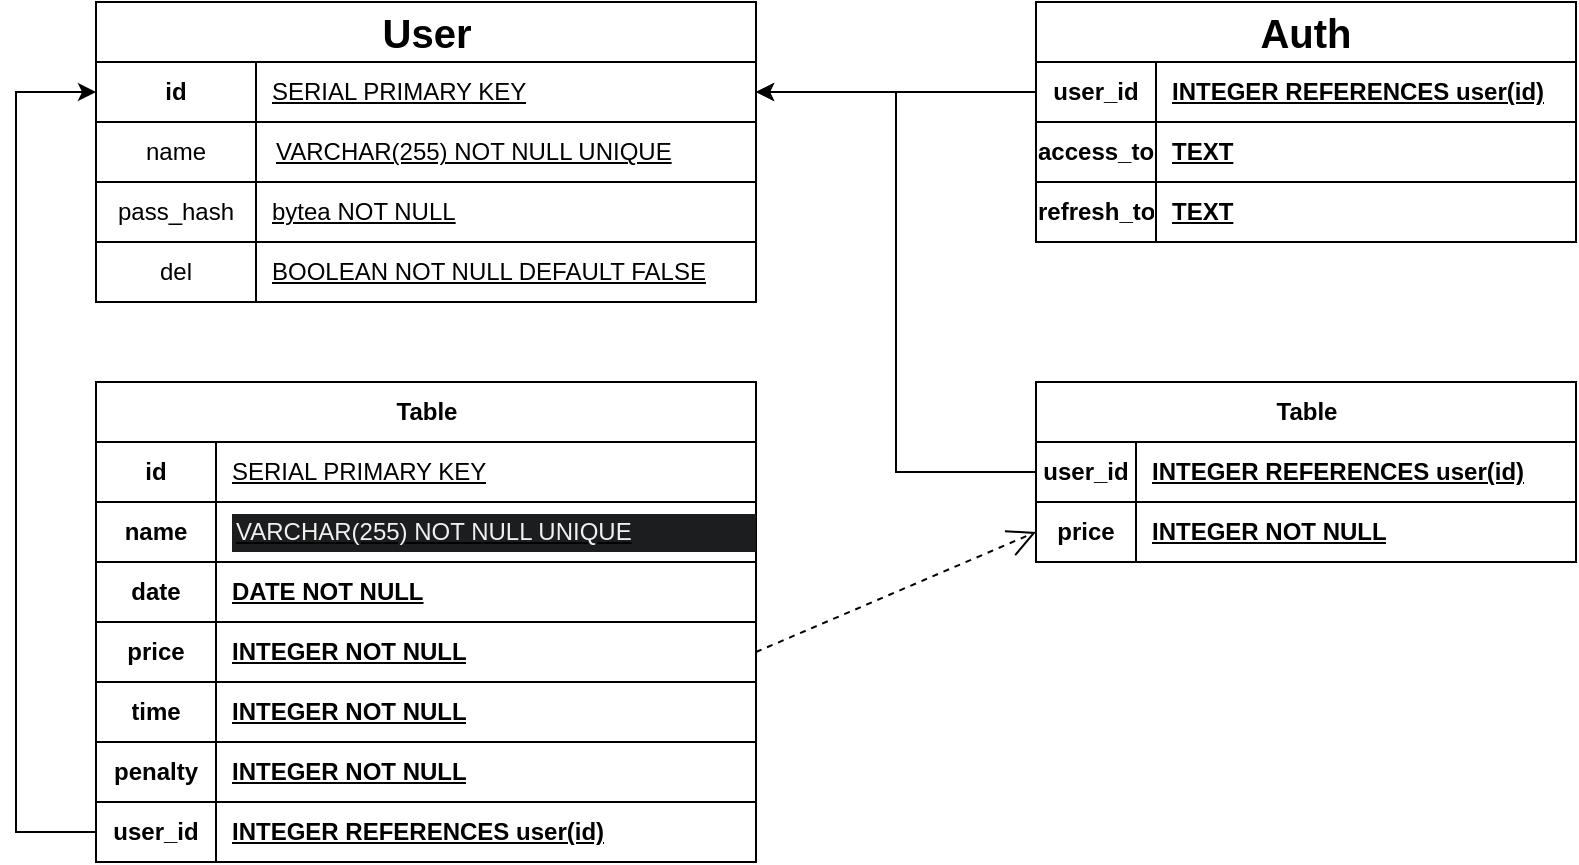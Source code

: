 <mxfile version="24.0.4" type="device">
  <diagram name="Page-1" id="-S48uvGDNK069cQVa7kJ">
    <mxGraphModel dx="1434" dy="838" grid="1" gridSize="10" guides="1" tooltips="1" connect="1" arrows="1" fold="1" page="1" pageScale="1" pageWidth="850" pageHeight="1100" math="0" shadow="0">
      <root>
        <mxCell id="0" />
        <mxCell id="1" parent="0" />
        <mxCell id="Ee7Y3M4xubzBsLbzwCd5-16" value="&lt;font style=&quot;font-size: 20px;&quot;&gt;User&lt;/font&gt;" style="shape=table;startSize=30;container=1;collapsible=1;childLayout=tableLayout;fixedRows=1;rowLines=0;fontStyle=1;align=center;resizeLast=1;html=1;" parent="1" vertex="1">
          <mxGeometry x="70" y="40" width="330" height="150" as="geometry" />
        </mxCell>
        <mxCell id="Ee7Y3M4xubzBsLbzwCd5-17" value="" style="shape=tableRow;horizontal=0;startSize=0;swimlaneHead=0;swimlaneBody=0;fillColor=none;collapsible=0;dropTarget=0;points=[[0,0.5],[1,0.5]];portConstraint=eastwest;top=0;left=0;right=0;bottom=1;" parent="Ee7Y3M4xubzBsLbzwCd5-16" vertex="1">
          <mxGeometry y="30" width="330" height="30" as="geometry" />
        </mxCell>
        <mxCell id="Ee7Y3M4xubzBsLbzwCd5-18" value="id" style="shape=partialRectangle;connectable=0;fillColor=none;top=0;left=0;bottom=0;right=0;fontStyle=1;overflow=hidden;whiteSpace=wrap;html=1;" parent="Ee7Y3M4xubzBsLbzwCd5-17" vertex="1">
          <mxGeometry width="80" height="30" as="geometry">
            <mxRectangle width="80" height="30" as="alternateBounds" />
          </mxGeometry>
        </mxCell>
        <mxCell id="Ee7Y3M4xubzBsLbzwCd5-19" value="&lt;span style=&quot;font-weight: normal;&quot;&gt;SERIAL PRIMARY KEY&lt;/span&gt;" style="shape=partialRectangle;connectable=0;fillColor=none;top=0;left=0;bottom=0;right=0;align=left;spacingLeft=6;fontStyle=5;overflow=hidden;whiteSpace=wrap;html=1;" parent="Ee7Y3M4xubzBsLbzwCd5-17" vertex="1">
          <mxGeometry x="80" width="250" height="30" as="geometry">
            <mxRectangle width="250" height="30" as="alternateBounds" />
          </mxGeometry>
        </mxCell>
        <mxCell id="Ee7Y3M4xubzBsLbzwCd5-32" value="" style="shape=tableRow;horizontal=0;startSize=0;swimlaneHead=0;swimlaneBody=0;fillColor=none;collapsible=0;dropTarget=0;points=[[0,0.5],[1,0.5]];portConstraint=eastwest;top=0;left=0;right=0;bottom=1;" parent="Ee7Y3M4xubzBsLbzwCd5-16" vertex="1">
          <mxGeometry y="60" width="330" height="30" as="geometry" />
        </mxCell>
        <mxCell id="Ee7Y3M4xubzBsLbzwCd5-33" value="&lt;span style=&quot;font-weight: 400;&quot;&gt;name&lt;/span&gt;" style="shape=partialRectangle;connectable=0;fillColor=none;top=0;left=0;bottom=0;right=0;fontStyle=1;overflow=hidden;whiteSpace=wrap;html=1;" parent="Ee7Y3M4xubzBsLbzwCd5-32" vertex="1">
          <mxGeometry width="80" height="30" as="geometry">
            <mxRectangle width="80" height="30" as="alternateBounds" />
          </mxGeometry>
        </mxCell>
        <mxCell id="Ee7Y3M4xubzBsLbzwCd5-34" value="&lt;table style=&quot;font-size: 1em; width: 360px;&quot; cellpadding=&quot;2&quot; cellspacing=&quot;0&quot;&gt;&lt;tbody&gt;&lt;tr style=&quot;font-weight: 400;&quot;&gt;&lt;td&gt;VARCHAR(255) NOT NULL UNIQUE&lt;/td&gt;&lt;/tr&gt;&lt;/tbody&gt;&lt;/table&gt;" style="shape=partialRectangle;connectable=0;fillColor=none;top=0;left=0;bottom=0;right=0;align=left;spacingLeft=6;fontStyle=5;overflow=hidden;whiteSpace=wrap;html=1;" parent="Ee7Y3M4xubzBsLbzwCd5-32" vertex="1">
          <mxGeometry x="80" width="250" height="30" as="geometry">
            <mxRectangle width="250" height="30" as="alternateBounds" />
          </mxGeometry>
        </mxCell>
        <mxCell id="Ee7Y3M4xubzBsLbzwCd5-35" value="" style="shape=tableRow;horizontal=0;startSize=0;swimlaneHead=0;swimlaneBody=0;fillColor=none;collapsible=0;dropTarget=0;points=[[0,0.5],[1,0.5]];portConstraint=eastwest;top=0;left=0;right=0;bottom=1;" parent="Ee7Y3M4xubzBsLbzwCd5-16" vertex="1">
          <mxGeometry y="90" width="330" height="30" as="geometry" />
        </mxCell>
        <mxCell id="Ee7Y3M4xubzBsLbzwCd5-36" value="&lt;span style=&quot;font-weight: 400;&quot;&gt;pass_hash&lt;/span&gt;" style="shape=partialRectangle;connectable=0;fillColor=none;top=0;left=0;bottom=0;right=0;fontStyle=1;overflow=hidden;whiteSpace=wrap;html=1;" parent="Ee7Y3M4xubzBsLbzwCd5-35" vertex="1">
          <mxGeometry width="80" height="30" as="geometry">
            <mxRectangle width="80" height="30" as="alternateBounds" />
          </mxGeometry>
        </mxCell>
        <mxCell id="Ee7Y3M4xubzBsLbzwCd5-37" value="&lt;span style=&quot;font-weight: 400;&quot;&gt;bytea NOT NULL&lt;/span&gt;" style="shape=partialRectangle;connectable=0;fillColor=none;top=0;left=0;bottom=0;right=0;align=left;spacingLeft=6;fontStyle=5;overflow=hidden;whiteSpace=wrap;html=1;" parent="Ee7Y3M4xubzBsLbzwCd5-35" vertex="1">
          <mxGeometry x="80" width="250" height="30" as="geometry">
            <mxRectangle width="250" height="30" as="alternateBounds" />
          </mxGeometry>
        </mxCell>
        <mxCell id="Ee7Y3M4xubzBsLbzwCd5-40" value="" style="shape=tableRow;horizontal=0;startSize=0;swimlaneHead=0;swimlaneBody=0;fillColor=none;collapsible=0;dropTarget=0;points=[[0,0.5],[1,0.5]];portConstraint=eastwest;top=0;left=0;right=0;bottom=1;" parent="Ee7Y3M4xubzBsLbzwCd5-16" vertex="1">
          <mxGeometry y="120" width="330" height="30" as="geometry" />
        </mxCell>
        <mxCell id="Ee7Y3M4xubzBsLbzwCd5-41" value="&lt;span style=&quot;font-weight: 400;&quot;&gt;del&lt;/span&gt;" style="shape=partialRectangle;connectable=0;fillColor=none;top=0;left=0;bottom=0;right=0;fontStyle=1;overflow=hidden;whiteSpace=wrap;html=1;" parent="Ee7Y3M4xubzBsLbzwCd5-40" vertex="1">
          <mxGeometry width="80" height="30" as="geometry">
            <mxRectangle width="80" height="30" as="alternateBounds" />
          </mxGeometry>
        </mxCell>
        <mxCell id="Ee7Y3M4xubzBsLbzwCd5-42" value="&lt;span style=&quot;font-weight: 400;&quot;&gt;BOOLEAN NOT NULL DEFAULT FALSE&lt;/span&gt;" style="shape=partialRectangle;connectable=0;fillColor=none;top=0;left=0;bottom=0;right=0;align=left;spacingLeft=6;fontStyle=5;overflow=hidden;whiteSpace=wrap;html=1;" parent="Ee7Y3M4xubzBsLbzwCd5-40" vertex="1">
          <mxGeometry x="80" width="250" height="30" as="geometry">
            <mxRectangle width="250" height="30" as="alternateBounds" />
          </mxGeometry>
        </mxCell>
        <mxCell id="Ee7Y3M4xubzBsLbzwCd5-3" value="&lt;font style=&quot;font-size: 20px;&quot;&gt;Auth&lt;/font&gt;" style="shape=table;startSize=30;container=1;collapsible=1;childLayout=tableLayout;fixedRows=1;rowLines=0;fontStyle=1;align=center;resizeLast=1;html=1;whiteSpace=wrap;" parent="1" vertex="1">
          <mxGeometry x="540" y="40" width="270" height="120" as="geometry">
            <mxRectangle x="400" y="250" width="90" height="40" as="alternateBounds" />
          </mxGeometry>
        </mxCell>
        <mxCell id="Ee7Y3M4xubzBsLbzwCd5-29" value="" style="shape=tableRow;horizontal=0;startSize=0;swimlaneHead=0;swimlaneBody=0;fillColor=none;collapsible=0;dropTarget=0;points=[[0,0.5],[1,0.5]];portConstraint=eastwest;top=0;left=0;right=0;bottom=1;" parent="Ee7Y3M4xubzBsLbzwCd5-3" vertex="1">
          <mxGeometry y="30" width="270" height="30" as="geometry" />
        </mxCell>
        <mxCell id="Ee7Y3M4xubzBsLbzwCd5-30" value="user_id" style="shape=partialRectangle;connectable=0;fillColor=none;top=0;left=0;bottom=0;right=0;fontStyle=1;overflow=hidden;whiteSpace=wrap;html=1;" parent="Ee7Y3M4xubzBsLbzwCd5-29" vertex="1">
          <mxGeometry width="60" height="30" as="geometry">
            <mxRectangle width="60" height="30" as="alternateBounds" />
          </mxGeometry>
        </mxCell>
        <mxCell id="Ee7Y3M4xubzBsLbzwCd5-31" value="INTEGER REFERENCES user(id)" style="shape=partialRectangle;connectable=0;fillColor=none;top=0;left=0;bottom=0;right=0;align=left;spacingLeft=6;fontStyle=5;overflow=hidden;whiteSpace=wrap;html=1;" parent="Ee7Y3M4xubzBsLbzwCd5-29" vertex="1">
          <mxGeometry x="60" width="210" height="30" as="geometry">
            <mxRectangle width="210" height="30" as="alternateBounds" />
          </mxGeometry>
        </mxCell>
        <mxCell id="Ee7Y3M4xubzBsLbzwCd5-53" value="" style="shape=tableRow;horizontal=0;startSize=0;swimlaneHead=0;swimlaneBody=0;fillColor=none;collapsible=0;dropTarget=0;points=[[0,0.5],[1,0.5]];portConstraint=eastwest;top=0;left=0;right=0;bottom=1;" parent="Ee7Y3M4xubzBsLbzwCd5-3" vertex="1">
          <mxGeometry y="60" width="270" height="30" as="geometry" />
        </mxCell>
        <mxCell id="Ee7Y3M4xubzBsLbzwCd5-54" value="access_token" style="shape=partialRectangle;connectable=0;fillColor=none;top=0;left=0;bottom=0;right=0;fontStyle=1;overflow=hidden;whiteSpace=wrap;html=1;" parent="Ee7Y3M4xubzBsLbzwCd5-53" vertex="1">
          <mxGeometry width="60" height="30" as="geometry">
            <mxRectangle width="60" height="30" as="alternateBounds" />
          </mxGeometry>
        </mxCell>
        <mxCell id="Ee7Y3M4xubzBsLbzwCd5-55" value="TEXT" style="shape=partialRectangle;connectable=0;fillColor=none;top=0;left=0;bottom=0;right=0;align=left;spacingLeft=6;fontStyle=5;overflow=hidden;whiteSpace=wrap;html=1;" parent="Ee7Y3M4xubzBsLbzwCd5-53" vertex="1">
          <mxGeometry x="60" width="210" height="30" as="geometry">
            <mxRectangle width="210" height="30" as="alternateBounds" />
          </mxGeometry>
        </mxCell>
        <mxCell id="Ee7Y3M4xubzBsLbzwCd5-50" value="" style="shape=tableRow;horizontal=0;startSize=0;swimlaneHead=0;swimlaneBody=0;fillColor=none;collapsible=0;dropTarget=0;points=[[0,0.5],[1,0.5]];portConstraint=eastwest;top=0;left=0;right=0;bottom=1;" parent="Ee7Y3M4xubzBsLbzwCd5-3" vertex="1">
          <mxGeometry y="90" width="270" height="30" as="geometry" />
        </mxCell>
        <mxCell id="Ee7Y3M4xubzBsLbzwCd5-51" value="refresh_token" style="shape=partialRectangle;connectable=0;fillColor=none;top=0;left=0;bottom=0;right=0;fontStyle=1;overflow=hidden;whiteSpace=wrap;html=1;" parent="Ee7Y3M4xubzBsLbzwCd5-50" vertex="1">
          <mxGeometry width="60" height="30" as="geometry">
            <mxRectangle width="60" height="30" as="alternateBounds" />
          </mxGeometry>
        </mxCell>
        <mxCell id="Ee7Y3M4xubzBsLbzwCd5-52" value="TEXT" style="shape=partialRectangle;connectable=0;fillColor=none;top=0;left=0;bottom=0;right=0;align=left;spacingLeft=6;fontStyle=5;overflow=hidden;whiteSpace=wrap;html=1;" parent="Ee7Y3M4xubzBsLbzwCd5-50" vertex="1">
          <mxGeometry x="60" width="210" height="30" as="geometry">
            <mxRectangle width="210" height="30" as="alternateBounds" />
          </mxGeometry>
        </mxCell>
        <mxCell id="Ee7Y3M4xubzBsLbzwCd5-56" value="Table" style="shape=table;startSize=30;container=1;collapsible=1;childLayout=tableLayout;fixedRows=1;rowLines=0;fontStyle=1;align=center;resizeLast=1;html=1;" parent="1" vertex="1">
          <mxGeometry x="70" y="230" width="330" height="240" as="geometry" />
        </mxCell>
        <mxCell id="Ee7Y3M4xubzBsLbzwCd5-57" value="" style="shape=tableRow;horizontal=0;startSize=0;swimlaneHead=0;swimlaneBody=0;fillColor=none;collapsible=0;dropTarget=0;points=[[0,0.5],[1,0.5]];portConstraint=eastwest;top=0;left=0;right=0;bottom=1;" parent="Ee7Y3M4xubzBsLbzwCd5-56" vertex="1">
          <mxGeometry y="30" width="330" height="30" as="geometry" />
        </mxCell>
        <mxCell id="Ee7Y3M4xubzBsLbzwCd5-58" value="id" style="shape=partialRectangle;connectable=0;fillColor=none;top=0;left=0;bottom=0;right=0;fontStyle=1;overflow=hidden;whiteSpace=wrap;html=1;" parent="Ee7Y3M4xubzBsLbzwCd5-57" vertex="1">
          <mxGeometry width="60" height="30" as="geometry">
            <mxRectangle width="60" height="30" as="alternateBounds" />
          </mxGeometry>
        </mxCell>
        <mxCell id="Ee7Y3M4xubzBsLbzwCd5-59" value="&lt;span style=&quot;font-weight: 400;&quot;&gt;SERIAL PRIMARY KEY&lt;/span&gt;" style="shape=partialRectangle;connectable=0;fillColor=none;top=0;left=0;bottom=0;right=0;align=left;spacingLeft=6;fontStyle=5;overflow=hidden;whiteSpace=wrap;html=1;" parent="Ee7Y3M4xubzBsLbzwCd5-57" vertex="1">
          <mxGeometry x="60" width="270" height="30" as="geometry">
            <mxRectangle width="270" height="30" as="alternateBounds" />
          </mxGeometry>
        </mxCell>
        <mxCell id="Ee7Y3M4xubzBsLbzwCd5-69" value="" style="shape=tableRow;horizontal=0;startSize=0;swimlaneHead=0;swimlaneBody=0;fillColor=none;collapsible=0;dropTarget=0;points=[[0,0.5],[1,0.5]];portConstraint=eastwest;top=0;left=0;right=0;bottom=1;" parent="Ee7Y3M4xubzBsLbzwCd5-56" vertex="1">
          <mxGeometry y="60" width="330" height="30" as="geometry" />
        </mxCell>
        <mxCell id="Ee7Y3M4xubzBsLbzwCd5-70" value="name" style="shape=partialRectangle;connectable=0;fillColor=none;top=0;left=0;bottom=0;right=0;fontStyle=1;overflow=hidden;whiteSpace=wrap;html=1;" parent="Ee7Y3M4xubzBsLbzwCd5-69" vertex="1">
          <mxGeometry width="60" height="30" as="geometry">
            <mxRectangle width="60" height="30" as="alternateBounds" />
          </mxGeometry>
        </mxCell>
        <mxCell id="Ee7Y3M4xubzBsLbzwCd5-71" value="&lt;table style=&quot;border-color: rgb(0, 0, 0); color: rgb(240, 240, 240); font-family: Helvetica; font-size: 1em; font-style: normal; font-variant-ligatures: normal; font-variant-caps: normal; font-weight: 700; letter-spacing: normal; orphans: 2; text-align: left; text-transform: none; widows: 2; word-spacing: 0px; -webkit-text-stroke-width: 0px; white-space: normal; background-color: rgb(27, 29, 30); text-decoration-thickness: initial; text-decoration-style: initial; text-decoration-color: initial; width: 360px;&quot; cellpadding=&quot;2&quot; cellspacing=&quot;0&quot;&gt;&lt;tbody style=&quot;border-color: rgb(0, 0, 0);&quot;&gt;&lt;tr style=&quot;border-color: rgb(0, 0, 0); font-weight: 400;&quot;&gt;&lt;td style=&quot;border-color: rgb(0, 0, 0);&quot;&gt;VARCHAR(255) NOT NULL UNIQUE&lt;/td&gt;&lt;/tr&gt;&lt;/tbody&gt;&lt;/table&gt;" style="shape=partialRectangle;connectable=0;fillColor=none;top=0;left=0;bottom=0;right=0;align=left;spacingLeft=6;fontStyle=5;overflow=hidden;whiteSpace=wrap;html=1;" parent="Ee7Y3M4xubzBsLbzwCd5-69" vertex="1">
          <mxGeometry x="60" width="270" height="30" as="geometry">
            <mxRectangle width="270" height="30" as="alternateBounds" />
          </mxGeometry>
        </mxCell>
        <mxCell id="Ee7Y3M4xubzBsLbzwCd5-72" value="" style="shape=tableRow;horizontal=0;startSize=0;swimlaneHead=0;swimlaneBody=0;fillColor=none;collapsible=0;dropTarget=0;points=[[0,0.5],[1,0.5]];portConstraint=eastwest;top=0;left=0;right=0;bottom=1;" parent="Ee7Y3M4xubzBsLbzwCd5-56" vertex="1">
          <mxGeometry y="90" width="330" height="30" as="geometry" />
        </mxCell>
        <mxCell id="Ee7Y3M4xubzBsLbzwCd5-73" value="date" style="shape=partialRectangle;connectable=0;fillColor=none;top=0;left=0;bottom=0;right=0;fontStyle=1;overflow=hidden;whiteSpace=wrap;html=1;" parent="Ee7Y3M4xubzBsLbzwCd5-72" vertex="1">
          <mxGeometry width="60" height="30" as="geometry">
            <mxRectangle width="60" height="30" as="alternateBounds" />
          </mxGeometry>
        </mxCell>
        <mxCell id="Ee7Y3M4xubzBsLbzwCd5-74" value="DATE NOT NULL" style="shape=partialRectangle;connectable=0;fillColor=none;top=0;left=0;bottom=0;right=0;align=left;spacingLeft=6;fontStyle=5;overflow=hidden;whiteSpace=wrap;html=1;" parent="Ee7Y3M4xubzBsLbzwCd5-72" vertex="1">
          <mxGeometry x="60" width="270" height="30" as="geometry">
            <mxRectangle width="270" height="30" as="alternateBounds" />
          </mxGeometry>
        </mxCell>
        <mxCell id="Ee7Y3M4xubzBsLbzwCd5-75" value="" style="shape=tableRow;horizontal=0;startSize=0;swimlaneHead=0;swimlaneBody=0;fillColor=none;collapsible=0;dropTarget=0;points=[[0,0.5],[1,0.5]];portConstraint=eastwest;top=0;left=0;right=0;bottom=1;" parent="Ee7Y3M4xubzBsLbzwCd5-56" vertex="1">
          <mxGeometry y="120" width="330" height="30" as="geometry" />
        </mxCell>
        <mxCell id="Ee7Y3M4xubzBsLbzwCd5-76" value="price" style="shape=partialRectangle;connectable=0;fillColor=none;top=0;left=0;bottom=0;right=0;fontStyle=1;overflow=hidden;whiteSpace=wrap;html=1;" parent="Ee7Y3M4xubzBsLbzwCd5-75" vertex="1">
          <mxGeometry width="60" height="30" as="geometry">
            <mxRectangle width="60" height="30" as="alternateBounds" />
          </mxGeometry>
        </mxCell>
        <mxCell id="Ee7Y3M4xubzBsLbzwCd5-77" value="INTEGER NOT NULL" style="shape=partialRectangle;connectable=0;fillColor=none;top=0;left=0;bottom=0;right=0;align=left;spacingLeft=6;fontStyle=5;overflow=hidden;whiteSpace=wrap;html=1;" parent="Ee7Y3M4xubzBsLbzwCd5-75" vertex="1">
          <mxGeometry x="60" width="270" height="30" as="geometry">
            <mxRectangle width="270" height="30" as="alternateBounds" />
          </mxGeometry>
        </mxCell>
        <mxCell id="Ee7Y3M4xubzBsLbzwCd5-78" value="" style="shape=tableRow;horizontal=0;startSize=0;swimlaneHead=0;swimlaneBody=0;fillColor=none;collapsible=0;dropTarget=0;points=[[0,0.5],[1,0.5]];portConstraint=eastwest;top=0;left=0;right=0;bottom=1;" parent="Ee7Y3M4xubzBsLbzwCd5-56" vertex="1">
          <mxGeometry y="150" width="330" height="30" as="geometry" />
        </mxCell>
        <mxCell id="Ee7Y3M4xubzBsLbzwCd5-79" value="time" style="shape=partialRectangle;connectable=0;fillColor=none;top=0;left=0;bottom=0;right=0;fontStyle=1;overflow=hidden;whiteSpace=wrap;html=1;" parent="Ee7Y3M4xubzBsLbzwCd5-78" vertex="1">
          <mxGeometry width="60" height="30" as="geometry">
            <mxRectangle width="60" height="30" as="alternateBounds" />
          </mxGeometry>
        </mxCell>
        <mxCell id="Ee7Y3M4xubzBsLbzwCd5-80" value="INTEGER NOT NULL" style="shape=partialRectangle;connectable=0;fillColor=none;top=0;left=0;bottom=0;right=0;align=left;spacingLeft=6;fontStyle=5;overflow=hidden;whiteSpace=wrap;html=1;" parent="Ee7Y3M4xubzBsLbzwCd5-78" vertex="1">
          <mxGeometry x="60" width="270" height="30" as="geometry">
            <mxRectangle width="270" height="30" as="alternateBounds" />
          </mxGeometry>
        </mxCell>
        <mxCell id="Ee7Y3M4xubzBsLbzwCd5-81" value="" style="shape=tableRow;horizontal=0;startSize=0;swimlaneHead=0;swimlaneBody=0;fillColor=none;collapsible=0;dropTarget=0;points=[[0,0.5],[1,0.5]];portConstraint=eastwest;top=0;left=0;right=0;bottom=1;" parent="Ee7Y3M4xubzBsLbzwCd5-56" vertex="1">
          <mxGeometry y="180" width="330" height="30" as="geometry" />
        </mxCell>
        <mxCell id="Ee7Y3M4xubzBsLbzwCd5-82" value="penalty" style="shape=partialRectangle;connectable=0;fillColor=none;top=0;left=0;bottom=0;right=0;fontStyle=1;overflow=hidden;whiteSpace=wrap;html=1;" parent="Ee7Y3M4xubzBsLbzwCd5-81" vertex="1">
          <mxGeometry width="60" height="30" as="geometry">
            <mxRectangle width="60" height="30" as="alternateBounds" />
          </mxGeometry>
        </mxCell>
        <mxCell id="Ee7Y3M4xubzBsLbzwCd5-83" value="INTEGER NOT NULL" style="shape=partialRectangle;connectable=0;fillColor=none;top=0;left=0;bottom=0;right=0;align=left;spacingLeft=6;fontStyle=5;overflow=hidden;whiteSpace=wrap;html=1;" parent="Ee7Y3M4xubzBsLbzwCd5-81" vertex="1">
          <mxGeometry x="60" width="270" height="30" as="geometry">
            <mxRectangle width="270" height="30" as="alternateBounds" />
          </mxGeometry>
        </mxCell>
        <mxCell id="Ee7Y3M4xubzBsLbzwCd5-84" value="" style="shape=tableRow;horizontal=0;startSize=0;swimlaneHead=0;swimlaneBody=0;fillColor=none;collapsible=0;dropTarget=0;points=[[0,0.5],[1,0.5]];portConstraint=eastwest;top=0;left=0;right=0;bottom=1;" parent="Ee7Y3M4xubzBsLbzwCd5-56" vertex="1">
          <mxGeometry y="210" width="330" height="30" as="geometry" />
        </mxCell>
        <mxCell id="Ee7Y3M4xubzBsLbzwCd5-85" value="user_id" style="shape=partialRectangle;connectable=0;fillColor=none;top=0;left=0;bottom=0;right=0;fontStyle=1;overflow=hidden;whiteSpace=wrap;html=1;" parent="Ee7Y3M4xubzBsLbzwCd5-84" vertex="1">
          <mxGeometry width="60" height="30" as="geometry">
            <mxRectangle width="60" height="30" as="alternateBounds" />
          </mxGeometry>
        </mxCell>
        <mxCell id="Ee7Y3M4xubzBsLbzwCd5-86" value="INTEGER REFERENCES user(id)" style="shape=partialRectangle;connectable=0;fillColor=none;top=0;left=0;bottom=0;right=0;align=left;spacingLeft=6;fontStyle=5;overflow=hidden;whiteSpace=wrap;html=1;" parent="Ee7Y3M4xubzBsLbzwCd5-84" vertex="1">
          <mxGeometry x="60" width="270" height="30" as="geometry">
            <mxRectangle width="270" height="30" as="alternateBounds" />
          </mxGeometry>
        </mxCell>
        <mxCell id="Ee7Y3M4xubzBsLbzwCd5-87" value="Table" style="shape=table;startSize=30;container=1;collapsible=1;childLayout=tableLayout;fixedRows=1;rowLines=0;fontStyle=1;align=center;resizeLast=1;html=1;" parent="1" vertex="1">
          <mxGeometry x="540" y="230" width="270" height="90" as="geometry" />
        </mxCell>
        <mxCell id="Ee7Y3M4xubzBsLbzwCd5-88" value="" style="shape=tableRow;horizontal=0;startSize=0;swimlaneHead=0;swimlaneBody=0;fillColor=none;collapsible=0;dropTarget=0;points=[[0,0.5],[1,0.5]];portConstraint=eastwest;top=0;left=0;right=0;bottom=1;" parent="Ee7Y3M4xubzBsLbzwCd5-87" vertex="1">
          <mxGeometry y="30" width="270" height="30" as="geometry" />
        </mxCell>
        <mxCell id="Ee7Y3M4xubzBsLbzwCd5-89" value="user_id" style="shape=partialRectangle;connectable=0;fillColor=none;top=0;left=0;bottom=0;right=0;fontStyle=1;overflow=hidden;whiteSpace=wrap;html=1;" parent="Ee7Y3M4xubzBsLbzwCd5-88" vertex="1">
          <mxGeometry width="50" height="30" as="geometry">
            <mxRectangle width="50" height="30" as="alternateBounds" />
          </mxGeometry>
        </mxCell>
        <mxCell id="Ee7Y3M4xubzBsLbzwCd5-90" value="INTEGER REFERENCES user(id)" style="shape=partialRectangle;connectable=0;fillColor=none;top=0;left=0;bottom=0;right=0;align=left;spacingLeft=6;fontStyle=5;overflow=hidden;whiteSpace=wrap;html=1;" parent="Ee7Y3M4xubzBsLbzwCd5-88" vertex="1">
          <mxGeometry x="50" width="220" height="30" as="geometry">
            <mxRectangle width="220" height="30" as="alternateBounds" />
          </mxGeometry>
        </mxCell>
        <mxCell id="Ee7Y3M4xubzBsLbzwCd5-100" value="" style="shape=tableRow;horizontal=0;startSize=0;swimlaneHead=0;swimlaneBody=0;fillColor=none;collapsible=0;dropTarget=0;points=[[0,0.5],[1,0.5]];portConstraint=eastwest;top=0;left=0;right=0;bottom=1;" parent="Ee7Y3M4xubzBsLbzwCd5-87" vertex="1">
          <mxGeometry y="60" width="270" height="30" as="geometry" />
        </mxCell>
        <mxCell id="Ee7Y3M4xubzBsLbzwCd5-101" value="price" style="shape=partialRectangle;connectable=0;fillColor=none;top=0;left=0;bottom=0;right=0;fontStyle=1;overflow=hidden;whiteSpace=wrap;html=1;" parent="Ee7Y3M4xubzBsLbzwCd5-100" vertex="1">
          <mxGeometry width="50" height="30" as="geometry">
            <mxRectangle width="50" height="30" as="alternateBounds" />
          </mxGeometry>
        </mxCell>
        <mxCell id="Ee7Y3M4xubzBsLbzwCd5-102" value="INTEGER NOT NULL" style="shape=partialRectangle;connectable=0;fillColor=none;top=0;left=0;bottom=0;right=0;align=left;spacingLeft=6;fontStyle=5;overflow=hidden;whiteSpace=wrap;html=1;" parent="Ee7Y3M4xubzBsLbzwCd5-100" vertex="1">
          <mxGeometry x="50" width="220" height="30" as="geometry">
            <mxRectangle width="220" height="30" as="alternateBounds" />
          </mxGeometry>
        </mxCell>
        <mxCell id="Ee7Y3M4xubzBsLbzwCd5-112" style="edgeStyle=orthogonalEdgeStyle;rounded=0;orthogonalLoop=1;jettySize=auto;html=1;entryX=1;entryY=0.5;entryDx=0;entryDy=0;" parent="1" source="Ee7Y3M4xubzBsLbzwCd5-88" target="Ee7Y3M4xubzBsLbzwCd5-17" edge="1">
          <mxGeometry relative="1" as="geometry" />
        </mxCell>
        <mxCell id="Ee7Y3M4xubzBsLbzwCd5-114" style="edgeStyle=orthogonalEdgeStyle;rounded=0;orthogonalLoop=1;jettySize=auto;html=1;entryX=1;entryY=0.5;entryDx=0;entryDy=0;" parent="1" source="Ee7Y3M4xubzBsLbzwCd5-29" target="Ee7Y3M4xubzBsLbzwCd5-17" edge="1">
          <mxGeometry relative="1" as="geometry" />
        </mxCell>
        <mxCell id="Ee7Y3M4xubzBsLbzwCd5-115" style="edgeStyle=orthogonalEdgeStyle;rounded=0;orthogonalLoop=1;jettySize=auto;html=1;entryX=0;entryY=0.5;entryDx=0;entryDy=0;exitX=0;exitY=0.5;exitDx=0;exitDy=0;" parent="1" source="Ee7Y3M4xubzBsLbzwCd5-84" target="Ee7Y3M4xubzBsLbzwCd5-17" edge="1">
          <mxGeometry relative="1" as="geometry">
            <mxPoint x="140" y="490" as="sourcePoint" />
            <Array as="points">
              <mxPoint x="30" y="455" />
              <mxPoint x="30" y="85" />
            </Array>
          </mxGeometry>
        </mxCell>
        <mxCell id="e1XUtwSt9dwiebD-TZig-2" value="" style="endArrow=open;endSize=12;dashed=1;html=1;rounded=0;entryX=0;entryY=0.5;entryDx=0;entryDy=0;exitX=1;exitY=0.5;exitDx=0;exitDy=0;" edge="1" parent="1" source="Ee7Y3M4xubzBsLbzwCd5-75" target="Ee7Y3M4xubzBsLbzwCd5-100">
          <mxGeometry width="160" relative="1" as="geometry">
            <mxPoint x="400" y="360" as="sourcePoint" />
            <mxPoint x="560" y="360" as="targetPoint" />
          </mxGeometry>
        </mxCell>
      </root>
    </mxGraphModel>
  </diagram>
</mxfile>
